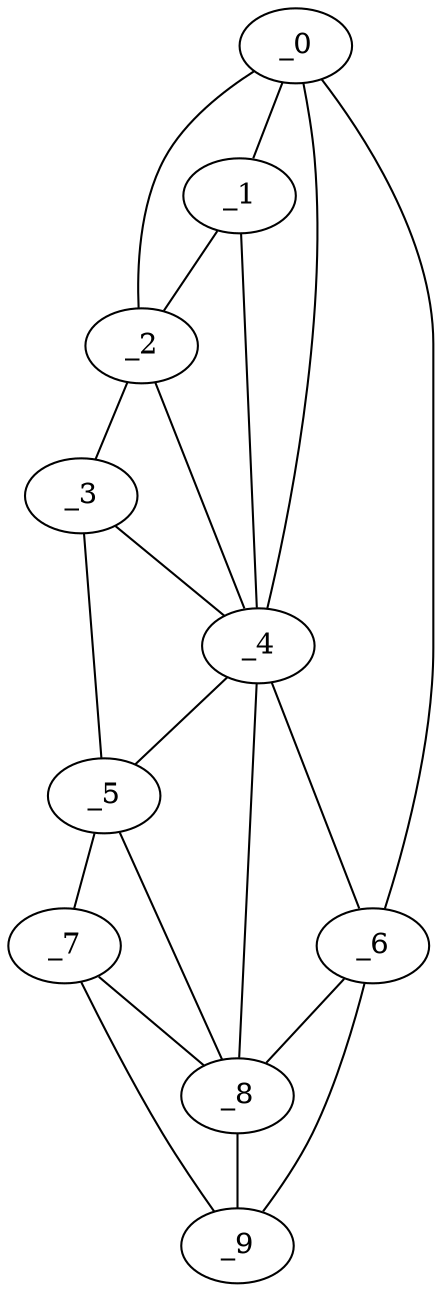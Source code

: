 graph "obj82__255.gxl" {
	_0	 [x=55,
		y=29];
	_1	 [x=64,
		y=17];
	_0 -- _1	 [valence=2];
	_2	 [x=66,
		y=12];
	_0 -- _2	 [valence=1];
	_4	 [x=72,
		y=14];
	_0 -- _4	 [valence=1];
	_6	 [x=90,
		y=59];
	_0 -- _6	 [valence=1];
	_1 -- _2	 [valence=1];
	_1 -- _4	 [valence=2];
	_3	 [x=72,
		y=9];
	_2 -- _3	 [valence=1];
	_2 -- _4	 [valence=1];
	_3 -- _4	 [valence=2];
	_5	 [x=78,
		y=8];
	_3 -- _5	 [valence=1];
	_4 -- _5	 [valence=2];
	_4 -- _6	 [valence=1];
	_8	 [x=96,
		y=19];
	_4 -- _8	 [valence=2];
	_7	 [x=96,
		y=15];
	_5 -- _7	 [valence=1];
	_5 -- _8	 [valence=2];
	_6 -- _8	 [valence=2];
	_9	 [x=105,
		y=21];
	_6 -- _9	 [valence=1];
	_7 -- _8	 [valence=2];
	_7 -- _9	 [valence=1];
	_8 -- _9	 [valence=1];
}
